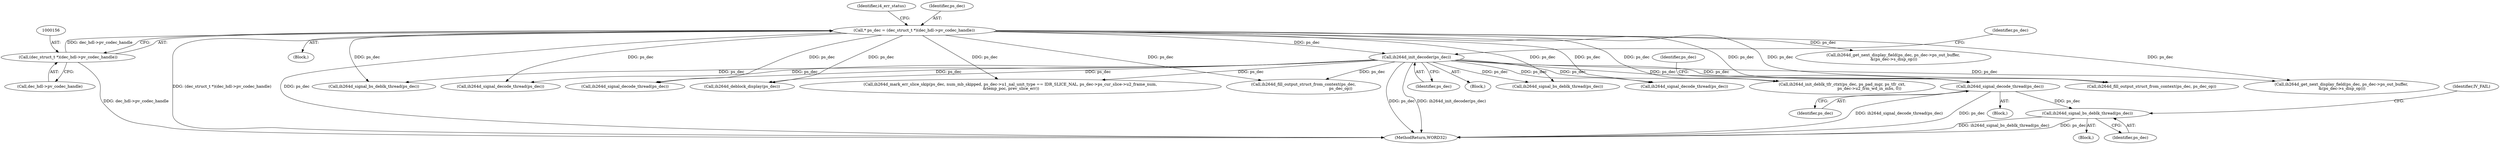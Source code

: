 digraph "0_Android_33ef7de9ddc8ea7eb9cbc440d1cf89957a0c267b@API" {
"1001415" [label="(Call,ih264d_signal_bs_deblk_thread(ps_dec))"];
"1001406" [label="(Call,ih264d_signal_decode_thread(ps_dec))"];
"1000896" [label="(Call,ih264d_init_decoder(ps_dec))"];
"1000153" [label="(Call,* ps_dec = (dec_struct_t *)(dec_hdl->pv_codec_handle))"];
"1000155" [label="(Call,(dec_struct_t *)(dec_hdl->pv_codec_handle))"];
"1002024" [label="(Call,ih264d_signal_bs_deblk_thread(ps_dec))"];
"1001407" [label="(Identifier,ps_dec)"];
"1000900" [label="(Identifier,ps_dec)"];
"1000162" [label="(Identifier,i4_err_status)"];
"1000155" [label="(Call,(dec_struct_t *)(dec_hdl->pv_codec_handle))"];
"1000151" [label="(Block,)"];
"1002186" [label="(MethodReturn,WORD32)"];
"1001415" [label="(Call,ih264d_signal_bs_deblk_thread(ps_dec))"];
"1000153" [label="(Call,* ps_dec = (dec_struct_t *)(dec_hdl->pv_codec_handle))"];
"1000154" [label="(Identifier,ps_dec)"];
"1000897" [label="(Identifier,ps_dec)"];
"1000896" [label="(Call,ih264d_init_decoder(ps_dec))"];
"1001189" [label="(Call,ih264d_signal_decode_thread(ps_dec))"];
"1001609" [label="(Call,ih264d_signal_decode_thread(ps_dec))"];
"1001902" [label="(Call,ih264d_deblock_display(ps_dec))"];
"1001556" [label="(Call,ih264d_mark_err_slice_skip(ps_dec, num_mb_skipped, ps_dec->u1_nal_unit_type == IDR_SLICE_NAL, ps_dec->ps_cur_slice->u2_frame_num,\n &temp_poc, prev_slice_err))"];
"1001253" [label="(Call,ih264d_fill_output_struct_from_context(ps_dec,\n                                                           ps_dec_op))"];
"1001377" [label="(Block,)"];
"1001416" [label="(Identifier,ps_dec)"];
"1001840" [label="(Call,ih264d_signal_bs_deblk_thread(ps_dec))"];
"1000895" [label="(Block,)"];
"1001406" [label="(Call,ih264d_signal_decode_thread(ps_dec))"];
"1001732" [label="(Call,ih264d_signal_decode_thread(ps_dec))"];
"1001698" [label="(Call,ih264d_init_deblk_tfr_ctxt(ps_dec, ps_pad_mgr, ps_tfr_cxt,\n                                           ps_dec->u2_frm_wd_in_mbs, 0))"];
"1000157" [label="(Call,dec_hdl->pv_codec_handle)"];
"1001418" [label="(Identifier,IV_FAIL)"];
"1002066" [label="(Call,ih264d_fill_output_struct_from_context(ps_dec, ps_dec_op))"];
"1002038" [label="(Call,ih264d_get_next_display_field(ps_dec, ps_dec->ps_out_buffer,\n &(ps_dec->s_disp_op)))"];
"1001414" [label="(Block,)"];
"1000713" [label="(Call,ih264d_get_next_display_field(ps_dec, ps_dec->ps_out_buffer,\n &(ps_dec->s_disp_op)))"];
"1001411" [label="(Identifier,ps_dec)"];
"1001415" -> "1001414"  [label="AST: "];
"1001415" -> "1001416"  [label="CFG: "];
"1001416" -> "1001415"  [label="AST: "];
"1001418" -> "1001415"  [label="CFG: "];
"1001415" -> "1002186"  [label="DDG: ih264d_signal_bs_deblk_thread(ps_dec)"];
"1001415" -> "1002186"  [label="DDG: ps_dec"];
"1001406" -> "1001415"  [label="DDG: ps_dec"];
"1001406" -> "1001377"  [label="AST: "];
"1001406" -> "1001407"  [label="CFG: "];
"1001407" -> "1001406"  [label="AST: "];
"1001411" -> "1001406"  [label="CFG: "];
"1001406" -> "1002186"  [label="DDG: ih264d_signal_decode_thread(ps_dec)"];
"1001406" -> "1002186"  [label="DDG: ps_dec"];
"1000896" -> "1001406"  [label="DDG: ps_dec"];
"1000153" -> "1001406"  [label="DDG: ps_dec"];
"1000896" -> "1000895"  [label="AST: "];
"1000896" -> "1000897"  [label="CFG: "];
"1000897" -> "1000896"  [label="AST: "];
"1000900" -> "1000896"  [label="CFG: "];
"1000896" -> "1002186"  [label="DDG: ps_dec"];
"1000896" -> "1002186"  [label="DDG: ih264d_init_decoder(ps_dec)"];
"1000153" -> "1000896"  [label="DDG: ps_dec"];
"1000896" -> "1001189"  [label="DDG: ps_dec"];
"1000896" -> "1001253"  [label="DDG: ps_dec"];
"1000896" -> "1001556"  [label="DDG: ps_dec"];
"1000896" -> "1001609"  [label="DDG: ps_dec"];
"1000896" -> "1001698"  [label="DDG: ps_dec"];
"1000896" -> "1001732"  [label="DDG: ps_dec"];
"1000896" -> "1001840"  [label="DDG: ps_dec"];
"1000896" -> "1001902"  [label="DDG: ps_dec"];
"1000896" -> "1002024"  [label="DDG: ps_dec"];
"1000896" -> "1002038"  [label="DDG: ps_dec"];
"1000896" -> "1002066"  [label="DDG: ps_dec"];
"1000153" -> "1000151"  [label="AST: "];
"1000153" -> "1000155"  [label="CFG: "];
"1000154" -> "1000153"  [label="AST: "];
"1000155" -> "1000153"  [label="AST: "];
"1000162" -> "1000153"  [label="CFG: "];
"1000153" -> "1002186"  [label="DDG: (dec_struct_t *)(dec_hdl->pv_codec_handle)"];
"1000153" -> "1002186"  [label="DDG: ps_dec"];
"1000155" -> "1000153"  [label="DDG: dec_hdl->pv_codec_handle"];
"1000153" -> "1000713"  [label="DDG: ps_dec"];
"1000153" -> "1001189"  [label="DDG: ps_dec"];
"1000153" -> "1001253"  [label="DDG: ps_dec"];
"1000153" -> "1001556"  [label="DDG: ps_dec"];
"1000153" -> "1001609"  [label="DDG: ps_dec"];
"1000153" -> "1001698"  [label="DDG: ps_dec"];
"1000153" -> "1001732"  [label="DDG: ps_dec"];
"1000153" -> "1001840"  [label="DDG: ps_dec"];
"1000153" -> "1001902"  [label="DDG: ps_dec"];
"1000153" -> "1002024"  [label="DDG: ps_dec"];
"1000153" -> "1002038"  [label="DDG: ps_dec"];
"1000153" -> "1002066"  [label="DDG: ps_dec"];
"1000155" -> "1000157"  [label="CFG: "];
"1000156" -> "1000155"  [label="AST: "];
"1000157" -> "1000155"  [label="AST: "];
"1000155" -> "1002186"  [label="DDG: dec_hdl->pv_codec_handle"];
}
